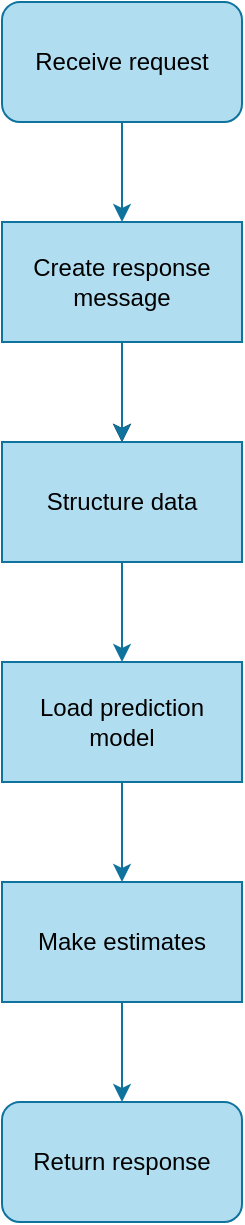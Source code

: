 <mxfile>
    <diagram id="yDGRsnfycBWK4jEYv_eT" name="PowerEstimate">
        <mxGraphModel dx="753" dy="771" grid="1" gridSize="10" guides="1" tooltips="1" connect="1" arrows="1" fold="1" page="1" pageScale="1" pageWidth="827" pageHeight="1169" math="0" shadow="0">
            <root>
                <mxCell id="0"/>
                <mxCell id="1" parent="0"/>
                <mxCell id="XCSxHi4Rn0UL8-PmLGMl-1" style="edgeStyle=orthogonalEdgeStyle;rounded=0;orthogonalLoop=1;jettySize=auto;html=1;fillColor=#b1ddf0;strokeColor=#10739e;fontColor=#000000;" edge="1" parent="1" source="XCSxHi4Rn0UL8-PmLGMl-2" target="XCSxHi4Rn0UL8-PmLGMl-4">
                    <mxGeometry relative="1" as="geometry"/>
                </mxCell>
                <mxCell id="XCSxHi4Rn0UL8-PmLGMl-2" value="&lt;font&gt;Receive request&lt;/font&gt;" style="rounded=1;whiteSpace=wrap;html=1;fillColor=#b1ddf0;strokeColor=#10739e;fontColor=#000000;" vertex="1" parent="1">
                    <mxGeometry x="270" y="70" width="120" height="60" as="geometry"/>
                </mxCell>
                <mxCell id="XCSxHi4Rn0UL8-PmLGMl-21" style="edgeStyle=orthogonalEdgeStyle;rounded=0;orthogonalLoop=1;jettySize=auto;html=1;entryX=0.5;entryY=0;entryDx=0;entryDy=0;" edge="1" parent="1" source="XCSxHi4Rn0UL8-PmLGMl-4" target="XCSxHi4Rn0UL8-PmLGMl-20">
                    <mxGeometry relative="1" as="geometry"/>
                </mxCell>
                <mxCell id="XCSxHi4Rn0UL8-PmLGMl-29" value="" style="edgeStyle=orthogonalEdgeStyle;rounded=0;orthogonalLoop=1;jettySize=auto;html=1;strokeColor=#10739E;" edge="1" parent="1" source="XCSxHi4Rn0UL8-PmLGMl-4" target="XCSxHi4Rn0UL8-PmLGMl-20">
                    <mxGeometry relative="1" as="geometry"/>
                </mxCell>
                <mxCell id="XCSxHi4Rn0UL8-PmLGMl-4" value="&lt;font&gt;Create response message&lt;/font&gt;" style="rounded=0;whiteSpace=wrap;html=1;fillColor=#b1ddf0;strokeColor=#10739e;fontColor=#000000;" vertex="1" parent="1">
                    <mxGeometry x="270" y="180" width="120" height="60" as="geometry"/>
                </mxCell>
                <mxCell id="XCSxHi4Rn0UL8-PmLGMl-13" value="&lt;font&gt;Return response&lt;/font&gt;" style="rounded=1;whiteSpace=wrap;html=1;fillColor=#b1ddf0;strokeColor=#10739e;fontColor=#000000;" vertex="1" parent="1">
                    <mxGeometry x="270" y="620" width="120" height="60" as="geometry"/>
                </mxCell>
                <mxCell id="XCSxHi4Rn0UL8-PmLGMl-23" style="edgeStyle=orthogonalEdgeStyle;rounded=0;orthogonalLoop=1;jettySize=auto;html=1;entryX=0.5;entryY=0;entryDx=0;entryDy=0;strokeColor=#10739E;" edge="1" parent="1" source="XCSxHi4Rn0UL8-PmLGMl-20" target="XCSxHi4Rn0UL8-PmLGMl-22">
                    <mxGeometry relative="1" as="geometry"/>
                </mxCell>
                <mxCell id="XCSxHi4Rn0UL8-PmLGMl-20" value="Structure data" style="rounded=0;whiteSpace=wrap;html=1;fillColor=#b1ddf0;strokeColor=#10739e;fontColor=#000000;" vertex="1" parent="1">
                    <mxGeometry x="270" y="290" width="120" height="60" as="geometry"/>
                </mxCell>
                <mxCell id="XCSxHi4Rn0UL8-PmLGMl-25" style="edgeStyle=orthogonalEdgeStyle;rounded=0;orthogonalLoop=1;jettySize=auto;html=1;entryX=0.5;entryY=0;entryDx=0;entryDy=0;strokeColor=#10739E;" edge="1" parent="1" source="XCSxHi4Rn0UL8-PmLGMl-22" target="XCSxHi4Rn0UL8-PmLGMl-24">
                    <mxGeometry relative="1" as="geometry"/>
                </mxCell>
                <mxCell id="XCSxHi4Rn0UL8-PmLGMl-22" value="Load prediction model" style="rounded=0;whiteSpace=wrap;html=1;fillColor=#b1ddf0;strokeColor=#10739e;fontColor=#000000;" vertex="1" parent="1">
                    <mxGeometry x="270" y="400" width="120" height="60" as="geometry"/>
                </mxCell>
                <mxCell id="XCSxHi4Rn0UL8-PmLGMl-26" style="edgeStyle=orthogonalEdgeStyle;rounded=0;orthogonalLoop=1;jettySize=auto;html=1;entryX=0.5;entryY=0;entryDx=0;entryDy=0;strokeColor=#10739E;" edge="1" parent="1" source="XCSxHi4Rn0UL8-PmLGMl-24" target="XCSxHi4Rn0UL8-PmLGMl-13">
                    <mxGeometry relative="1" as="geometry"/>
                </mxCell>
                <mxCell id="XCSxHi4Rn0UL8-PmLGMl-24" value="Make estimates" style="rounded=0;whiteSpace=wrap;html=1;fillColor=#b1ddf0;strokeColor=#10739e;fontColor=#000000;" vertex="1" parent="1">
                    <mxGeometry x="270" y="510" width="120" height="60" as="geometry"/>
                </mxCell>
            </root>
        </mxGraphModel>
    </diagram>
    <diagram id="cobvU_n2tzdZ3lcsF2gJ" name="CostEstimate">
        <mxGraphModel dx="513" dy="771" grid="1" gridSize="10" guides="1" tooltips="1" connect="1" arrows="1" fold="1" page="1" pageScale="1" pageWidth="827" pageHeight="1169" math="0" shadow="0">
            <root>
                <mxCell id="rv---AS9pPViwi4vh5Rl-0"/>
                <mxCell id="rv---AS9pPViwi4vh5Rl-1" parent="rv---AS9pPViwi4vh5Rl-0"/>
                <mxCell id="yfU92YgiwFMWGioqTRCy-12" value="" style="rounded=1;whiteSpace=wrap;html=1;dashed=1;fillColor=none;" vertex="1" parent="rv---AS9pPViwi4vh5Rl-1">
                    <mxGeometry x="260" y="280" width="140" height="300" as="geometry"/>
                </mxCell>
                <mxCell id="yfU92YgiwFMWGioqTRCy-0" style="edgeStyle=orthogonalEdgeStyle;rounded=0;orthogonalLoop=1;jettySize=auto;html=1;fillColor=#b1ddf0;strokeColor=#10739e;fontColor=#000000;" edge="1" parent="rv---AS9pPViwi4vh5Rl-1" source="yfU92YgiwFMWGioqTRCy-1" target="yfU92YgiwFMWGioqTRCy-4">
                    <mxGeometry relative="1" as="geometry"/>
                </mxCell>
                <mxCell id="yfU92YgiwFMWGioqTRCy-1" value="&lt;font&gt;Receive request&lt;/font&gt;" style="rounded=1;whiteSpace=wrap;html=1;fillColor=#b1ddf0;strokeColor=#10739e;fontColor=#000000;" vertex="1" parent="rv---AS9pPViwi4vh5Rl-1">
                    <mxGeometry x="270" y="70" width="120" height="60" as="geometry"/>
                </mxCell>
                <mxCell id="yfU92YgiwFMWGioqTRCy-2" style="edgeStyle=orthogonalEdgeStyle;rounded=0;orthogonalLoop=1;jettySize=auto;html=1;entryX=0.5;entryY=0;entryDx=0;entryDy=0;" edge="1" parent="rv---AS9pPViwi4vh5Rl-1" source="yfU92YgiwFMWGioqTRCy-4" target="yfU92YgiwFMWGioqTRCy-7">
                    <mxGeometry relative="1" as="geometry"/>
                </mxCell>
                <mxCell id="yfU92YgiwFMWGioqTRCy-3" value="" style="edgeStyle=orthogonalEdgeStyle;rounded=0;orthogonalLoop=1;jettySize=auto;html=1;strokeColor=#10739E;" edge="1" parent="rv---AS9pPViwi4vh5Rl-1" source="yfU92YgiwFMWGioqTRCy-4" target="yfU92YgiwFMWGioqTRCy-7">
                    <mxGeometry relative="1" as="geometry"/>
                </mxCell>
                <mxCell id="yfU92YgiwFMWGioqTRCy-4" value="&lt;font&gt;Create response message&lt;/font&gt;" style="rounded=0;whiteSpace=wrap;html=1;fillColor=#b1ddf0;strokeColor=#10739e;fontColor=#000000;" vertex="1" parent="rv---AS9pPViwi4vh5Rl-1">
                    <mxGeometry x="270" y="180" width="120" height="60" as="geometry"/>
                </mxCell>
                <mxCell id="yfU92YgiwFMWGioqTRCy-6" style="edgeStyle=orthogonalEdgeStyle;rounded=0;orthogonalLoop=1;jettySize=auto;html=1;entryX=0.5;entryY=0;entryDx=0;entryDy=0;strokeColor=#10739E;" edge="1" parent="rv---AS9pPViwi4vh5Rl-1" source="yfU92YgiwFMWGioqTRCy-7" target="yfU92YgiwFMWGioqTRCy-9">
                    <mxGeometry relative="1" as="geometry"/>
                </mxCell>
                <mxCell id="yfU92YgiwFMWGioqTRCy-7" value="Structure data" style="rounded=0;whiteSpace=wrap;html=1;fillColor=#b1ddf0;strokeColor=#10739e;fontColor=#000000;" vertex="1" parent="rv---AS9pPViwi4vh5Rl-1">
                    <mxGeometry x="270" y="290" width="120" height="60" as="geometry"/>
                </mxCell>
                <mxCell id="yfU92YgiwFMWGioqTRCy-8" style="edgeStyle=orthogonalEdgeStyle;rounded=0;orthogonalLoop=1;jettySize=auto;html=1;entryX=0.5;entryY=0;entryDx=0;entryDy=0;strokeColor=#10739E;" edge="1" parent="rv---AS9pPViwi4vh5Rl-1" source="yfU92YgiwFMWGioqTRCy-9" target="yfU92YgiwFMWGioqTRCy-11">
                    <mxGeometry relative="1" as="geometry"/>
                </mxCell>
                <mxCell id="yfU92YgiwFMWGioqTRCy-9" value="Load prediction model" style="rounded=0;whiteSpace=wrap;html=1;fillColor=#b1ddf0;strokeColor=#10739e;fontColor=#000000;" vertex="1" parent="rv---AS9pPViwi4vh5Rl-1">
                    <mxGeometry x="270" y="400" width="120" height="60" as="geometry"/>
                </mxCell>
                <mxCell id="yfU92YgiwFMWGioqTRCy-24" style="edgeStyle=orthogonalEdgeStyle;rounded=0;orthogonalLoop=1;jettySize=auto;html=1;entryX=0.5;entryY=0;entryDx=0;entryDy=0;strokeColor=#10739E;" edge="1" parent="rv---AS9pPViwi4vh5Rl-1" source="yfU92YgiwFMWGioqTRCy-11" target="yfU92YgiwFMWGioqTRCy-15">
                    <mxGeometry relative="1" as="geometry"/>
                </mxCell>
                <mxCell id="yfU92YgiwFMWGioqTRCy-11" value="Produce estimates" style="rounded=0;whiteSpace=wrap;html=1;fillColor=#b1ddf0;strokeColor=#10739e;fontColor=#000000;" vertex="1" parent="rv---AS9pPViwi4vh5Rl-1">
                    <mxGeometry x="270" y="510" width="120" height="60" as="geometry"/>
                </mxCell>
                <mxCell id="yfU92YgiwFMWGioqTRCy-13" value="Invoke&lt;br&gt;power&lt;br&gt;estimate&lt;br&gt;call" style="text;html=1;strokeColor=none;fillColor=none;align=center;verticalAlign=middle;whiteSpace=wrap;rounded=0;dashed=1;" vertex="1" parent="rv---AS9pPViwi4vh5Rl-1">
                    <mxGeometry x="210" y="280" width="50" height="60" as="geometry"/>
                </mxCell>
                <mxCell id="yfU92YgiwFMWGioqTRCy-14" style="edgeStyle=orthogonalEdgeStyle;rounded=0;orthogonalLoop=1;jettySize=auto;html=1;entryX=0.5;entryY=0;entryDx=0;entryDy=0;strokeColor=#10739E;" edge="1" parent="rv---AS9pPViwi4vh5Rl-1" source="yfU92YgiwFMWGioqTRCy-15" target="yfU92YgiwFMWGioqTRCy-17">
                    <mxGeometry relative="1" as="geometry"/>
                </mxCell>
                <mxCell id="yfU92YgiwFMWGioqTRCy-15" value="&lt;font color=&quot;#000000&quot;&gt;Iterate through powerset&lt;/font&gt;" style="rounded=0;whiteSpace=wrap;html=1;fillColor=#b1ddf0;strokeColor=#10739e;" vertex="1" parent="rv---AS9pPViwi4vh5Rl-1">
                    <mxGeometry x="270" y="620" width="120" height="60" as="geometry"/>
                </mxCell>
                <mxCell id="yfU92YgiwFMWGioqTRCy-16" style="edgeStyle=orthogonalEdgeStyle;rounded=0;orthogonalLoop=1;jettySize=auto;html=1;strokeColor=#10739E;" edge="1" parent="rv---AS9pPViwi4vh5Rl-1" source="yfU92YgiwFMWGioqTRCy-17" target="yfU92YgiwFMWGioqTRCy-23">
                    <mxGeometry relative="1" as="geometry"/>
                </mxCell>
                <mxCell id="yfU92YgiwFMWGioqTRCy-17" value="&lt;font&gt;Calculate timespan of current power estimate&lt;/font&gt;" style="rounded=0;whiteSpace=wrap;html=1;fillColor=#b1ddf0;strokeColor=#10739e;fontColor=#000000;" vertex="1" parent="rv---AS9pPViwi4vh5Rl-1">
                    <mxGeometry x="270" y="730" width="120" height="60" as="geometry"/>
                </mxCell>
                <mxCell id="yfU92YgiwFMWGioqTRCy-18" value="&lt;font&gt;Return response&lt;/font&gt;" style="rounded=1;whiteSpace=wrap;html=1;fillColor=#b1ddf0;strokeColor=#10739e;fontColor=#000000;" vertex="1" parent="rv---AS9pPViwi4vh5Rl-1">
                    <mxGeometry x="270" y="1410" width="120" height="60" as="geometry"/>
                </mxCell>
                <mxCell id="yfU92YgiwFMWGioqTRCy-20" value="No" style="edgeStyle=orthogonalEdgeStyle;rounded=0;orthogonalLoop=1;jettySize=auto;html=1;strokeColor=#10739E;entryX=0;entryY=0.5;entryDx=0;entryDy=0;" edge="1" parent="rv---AS9pPViwi4vh5Rl-1" source="yfU92YgiwFMWGioqTRCy-21" target="yfU92YgiwFMWGioqTRCy-15">
                    <mxGeometry x="-0.913" relative="1" as="geometry">
                        <mxPoint x="490" y="790" as="targetPoint"/>
                        <Array as="points">
                            <mxPoint x="200" y="1209"/>
                            <mxPoint x="200" y="650"/>
                        </Array>
                        <mxPoint as="offset"/>
                    </mxGeometry>
                </mxCell>
                <mxCell id="yfU92YgiwFMWGioqTRCy-31" value="Yes" style="edgeStyle=orthogonalEdgeStyle;rounded=0;orthogonalLoop=1;jettySize=auto;html=1;entryX=0.5;entryY=0;entryDx=0;entryDy=0;strokeColor=#10739E;" edge="1" parent="rv---AS9pPViwi4vh5Rl-1" source="yfU92YgiwFMWGioqTRCy-21" target="yfU92YgiwFMWGioqTRCy-30">
                    <mxGeometry relative="1" as="geometry"/>
                </mxCell>
                <mxCell id="yfU92YgiwFMWGioqTRCy-21" value="&lt;font&gt;Reached end of&lt;br&gt;request message&lt;/font&gt;" style="rhombus;whiteSpace=wrap;html=1;fillColor=#b1ddf0;strokeColor=#10739e;fontColor=#000000;" vertex="1" parent="rv---AS9pPViwi4vh5Rl-1">
                    <mxGeometry x="250" y="1169" width="160" height="80" as="geometry"/>
                </mxCell>
                <mxCell id="yfU92YgiwFMWGioqTRCy-26" style="edgeStyle=orthogonalEdgeStyle;rounded=0;orthogonalLoop=1;jettySize=auto;html=1;entryX=0.5;entryY=0;entryDx=0;entryDy=0;strokeColor=#10739E;" edge="1" parent="rv---AS9pPViwi4vh5Rl-1" source="yfU92YgiwFMWGioqTRCy-23" target="yfU92YgiwFMWGioqTRCy-25">
                    <mxGeometry relative="1" as="geometry"/>
                </mxCell>
                <mxCell id="yfU92YgiwFMWGioqTRCy-23" value="&lt;font&gt;Calculate additional cost of timespan&lt;/font&gt;" style="rounded=0;whiteSpace=wrap;html=1;fillColor=#b1ddf0;strokeColor=#10739e;fontColor=#000000;" vertex="1" parent="rv---AS9pPViwi4vh5Rl-1">
                    <mxGeometry x="270" y="840" width="120" height="60" as="geometry"/>
                </mxCell>
                <mxCell id="yfU92YgiwFMWGioqTRCy-28" style="edgeStyle=orthogonalEdgeStyle;rounded=0;orthogonalLoop=1;jettySize=auto;html=1;entryX=0.5;entryY=0;entryDx=0;entryDy=0;strokeColor=#10739E;" edge="1" parent="rv---AS9pPViwi4vh5Rl-1" source="yfU92YgiwFMWGioqTRCy-25" target="yfU92YgiwFMWGioqTRCy-27">
                    <mxGeometry relative="1" as="geometry"/>
                </mxCell>
                <mxCell id="yfU92YgiwFMWGioqTRCy-25" value="&lt;font&gt;Increment total cost variable&lt;/font&gt;" style="rounded=0;whiteSpace=wrap;html=1;fillColor=#b1ddf0;strokeColor=#10739e;fontColor=#000000;" vertex="1" parent="rv---AS9pPViwi4vh5Rl-1">
                    <mxGeometry x="270" y="950" width="120" height="60" as="geometry"/>
                </mxCell>
                <mxCell id="yfU92YgiwFMWGioqTRCy-29" style="edgeStyle=orthogonalEdgeStyle;rounded=0;orthogonalLoop=1;jettySize=auto;html=1;entryX=0.5;entryY=0;entryDx=0;entryDy=0;strokeColor=#10739E;" edge="1" parent="rv---AS9pPViwi4vh5Rl-1" source="yfU92YgiwFMWGioqTRCy-27" target="yfU92YgiwFMWGioqTRCy-21">
                    <mxGeometry relative="1" as="geometry"/>
                </mxCell>
                <mxCell id="yfU92YgiwFMWGioqTRCy-27" value="&lt;font&gt;Append unix time, variable cost, and power estimate to response&lt;/font&gt;" style="rounded=0;whiteSpace=wrap;html=1;fillColor=#b1ddf0;strokeColor=#10739e;fontColor=#000000;" vertex="1" parent="rv---AS9pPViwi4vh5Rl-1">
                    <mxGeometry x="270" y="1060" width="120" height="60" as="geometry"/>
                </mxCell>
                <mxCell id="yfU92YgiwFMWGioqTRCy-32" style="edgeStyle=orthogonalEdgeStyle;rounded=0;orthogonalLoop=1;jettySize=auto;html=1;entryX=0.5;entryY=0;entryDx=0;entryDy=0;strokeColor=#10739E;" edge="1" parent="rv---AS9pPViwi4vh5Rl-1" source="yfU92YgiwFMWGioqTRCy-30" target="yfU92YgiwFMWGioqTRCy-18">
                    <mxGeometry relative="1" as="geometry"/>
                </mxCell>
                <mxCell id="yfU92YgiwFMWGioqTRCy-30" value="&lt;font&gt;Set total cost field of response&lt;/font&gt;" style="rounded=0;whiteSpace=wrap;html=1;fillColor=#b1ddf0;strokeColor=#10739e;fontColor=#000000;" vertex="1" parent="rv---AS9pPViwi4vh5Rl-1">
                    <mxGeometry x="270" y="1300" width="120" height="60" as="geometry"/>
                </mxCell>
            </root>
        </mxGraphModel>
    </diagram>
    <diagram id="vqYS1Jtx5NchfltVaHca" name="PowerTracking">
        <mxGraphModel dx="754" dy="771" grid="1" gridSize="10" guides="1" tooltips="1" connect="1" arrows="1" fold="1" page="1" pageScale="1" pageWidth="827" pageHeight="1169" math="0" shadow="0">
            <root>
                <mxCell id="WqytN4m0WCogJbnp6YXD-0"/>
                <mxCell id="WqytN4m0WCogJbnp6YXD-1" parent="WqytN4m0WCogJbnp6YXD-0"/>
            </root>
        </mxGraphModel>
    </diagram>
    <diagram id="OvDiqAS-jB9Ulq_aKrSP" name="PowerEstimateEvaluation">
        <mxGraphModel dx="754" dy="771" grid="1" gridSize="10" guides="1" tooltips="1" connect="1" arrows="1" fold="1" page="1" pageScale="1" pageWidth="827" pageHeight="1169" math="0" shadow="0">
            <root>
                <mxCell id="cuYB3KJQB5Y1yPFTBQlJ-0"/>
                <mxCell id="cuYB3KJQB5Y1yPFTBQlJ-1" parent="cuYB3KJQB5Y1yPFTBQlJ-0"/>
            </root>
        </mxGraphModel>
    </diagram>
</mxfile>